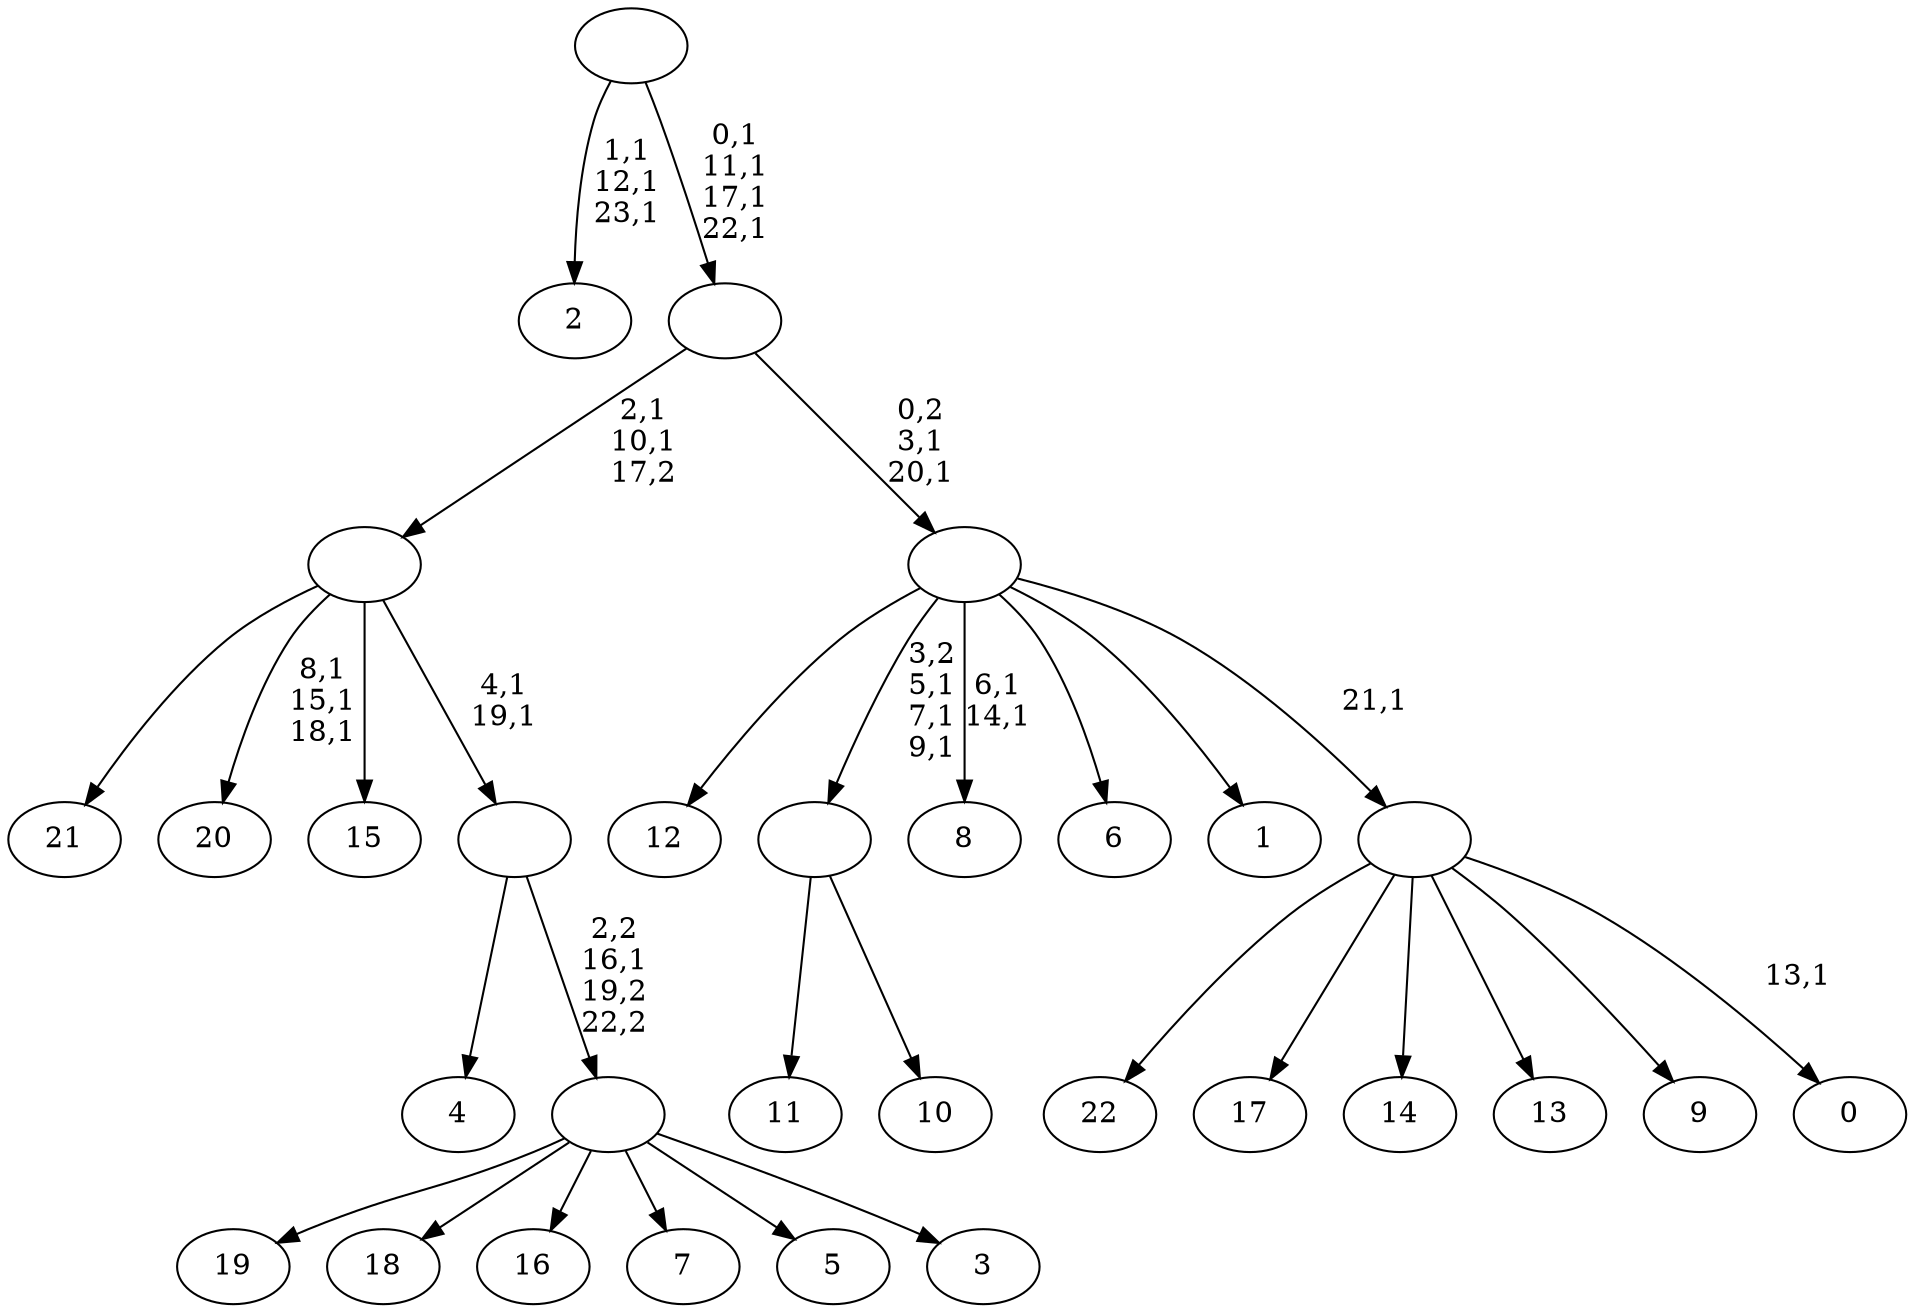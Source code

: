 digraph T {
	47 [label="22"]
	46 [label="21"]
	45 [label="20"]
	41 [label="19"]
	40 [label="18"]
	39 [label="17"]
	38 [label="16"]
	37 [label="15"]
	36 [label="14"]
	35 [label="13"]
	34 [label="12"]
	33 [label="11"]
	32 [label="10"]
	31 [label=""]
	28 [label="9"]
	27 [label="8"]
	24 [label="7"]
	23 [label="6"]
	22 [label="5"]
	21 [label="4"]
	20 [label="3"]
	19 [label=""]
	18 [label=""]
	16 [label=""]
	14 [label="2"]
	10 [label="1"]
	9 [label="0"]
	7 [label=""]
	6 [label=""]
	4 [label=""]
	0 [label=""]
	31 -> 33 [label=""]
	31 -> 32 [label=""]
	19 -> 41 [label=""]
	19 -> 40 [label=""]
	19 -> 38 [label=""]
	19 -> 24 [label=""]
	19 -> 22 [label=""]
	19 -> 20 [label=""]
	18 -> 21 [label=""]
	18 -> 19 [label="2,2\n16,1\n19,2\n22,2"]
	16 -> 18 [label="4,1\n19,1"]
	16 -> 45 [label="8,1\n15,1\n18,1"]
	16 -> 46 [label=""]
	16 -> 37 [label=""]
	7 -> 9 [label="13,1"]
	7 -> 47 [label=""]
	7 -> 39 [label=""]
	7 -> 36 [label=""]
	7 -> 35 [label=""]
	7 -> 28 [label=""]
	6 -> 27 [label="6,1\n14,1"]
	6 -> 31 [label="3,2\n5,1\n7,1\n9,1"]
	6 -> 34 [label=""]
	6 -> 23 [label=""]
	6 -> 10 [label=""]
	6 -> 7 [label="21,1"]
	4 -> 6 [label="0,2\n3,1\n20,1"]
	4 -> 16 [label="2,1\n10,1\n17,2"]
	0 -> 4 [label="0,1\n11,1\n17,1\n22,1"]
	0 -> 14 [label="1,1\n12,1\n23,1"]
}
